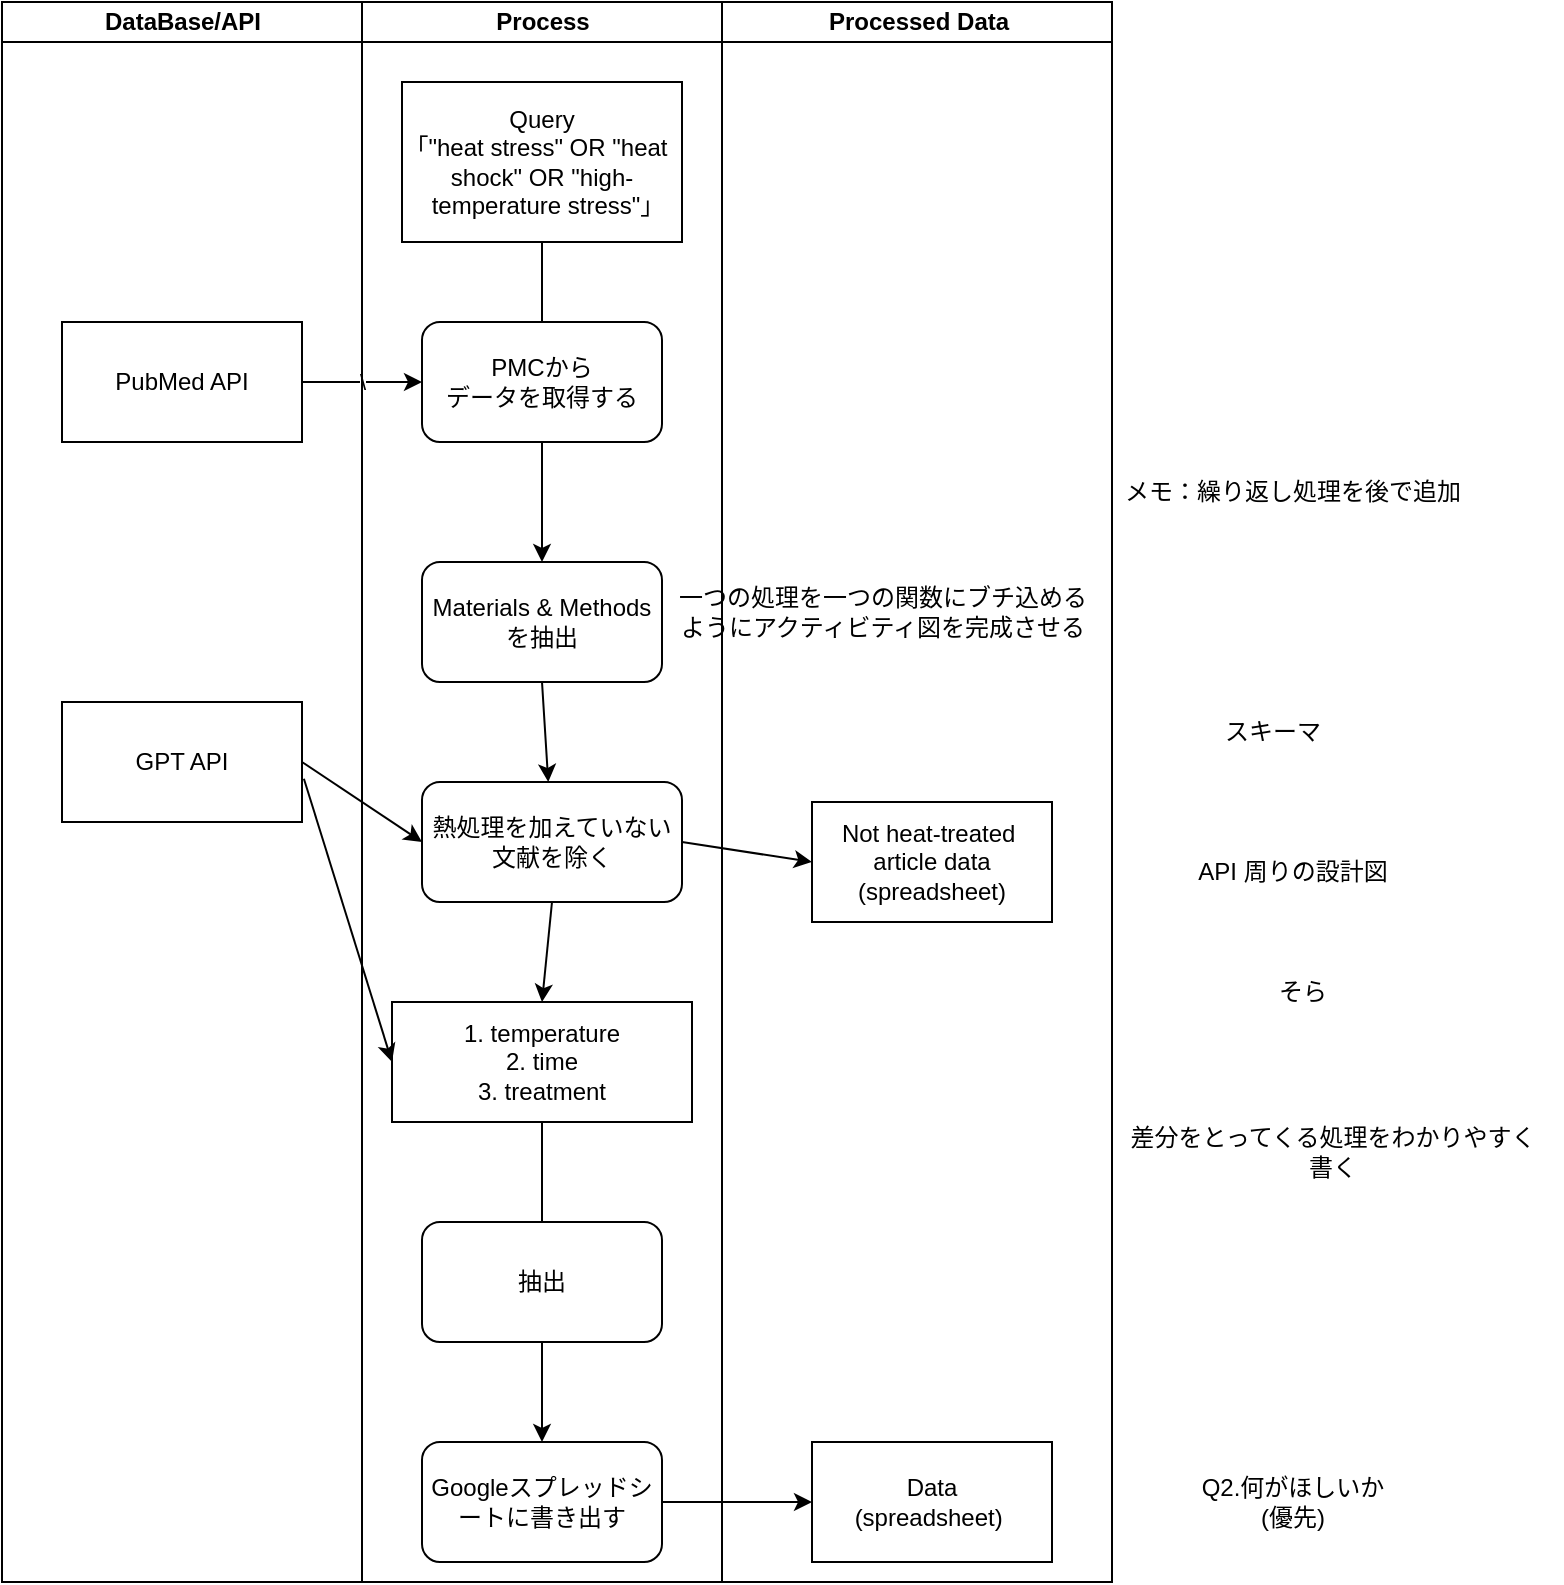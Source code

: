 <mxfile>
    <diagram id="XXfRp2zLRPGOdZGCUI0H" name="ページ1">
        <mxGraphModel dx="1404" dy="947" grid="1" gridSize="10" guides="1" tooltips="1" connect="1" arrows="1" fold="1" page="1" pageScale="1" pageWidth="827" pageHeight="1169" math="0" shadow="0">
            <root>
                <mxCell id="0"/>
                <mxCell id="1" parent="0"/>
                <mxCell id="25" value="DataBase/API" style="swimlane;startSize=20;html=1;fillColor=default;swimlaneFillColor=default;" parent="1" vertex="1">
                    <mxGeometry x="20" y="10" width="180" height="790" as="geometry"/>
                </mxCell>
                <mxCell id="2" value="PubMed API" style="rounded=0;whiteSpace=wrap;html=1;" parent="25" vertex="1">
                    <mxGeometry x="30" y="160" width="120" height="60" as="geometry"/>
                </mxCell>
                <mxCell id="46" value="GPT API" style="rounded=0;whiteSpace=wrap;html=1;" parent="25" vertex="1">
                    <mxGeometry x="30" y="350" width="120" height="60" as="geometry"/>
                </mxCell>
                <mxCell id="6" value="\\" style="endArrow=classic;html=1;exitX=1;exitY=0.5;exitDx=0;exitDy=0;entryX=0;entryY=0.5;entryDx=0;entryDy=0;" parent="1" source="2" target="4" edge="1">
                    <mxGeometry width="50" height="50" relative="1" as="geometry">
                        <mxPoint x="160" y="230" as="sourcePoint"/>
                        <mxPoint x="210" y="230" as="targetPoint"/>
                        <mxPoint as="offset"/>
                    </mxGeometry>
                </mxCell>
                <mxCell id="14" value="" style="endArrow=classic;html=1;exitX=1;exitY=0.5;exitDx=0;exitDy=0;entryX=0;entryY=0.5;entryDx=0;entryDy=0;" parent="1" source="12" target="15" edge="1">
                    <mxGeometry width="50" height="50" relative="1" as="geometry">
                        <mxPoint x="320" y="500" as="sourcePoint"/>
                        <mxPoint x="540" y="690" as="targetPoint"/>
                    </mxGeometry>
                </mxCell>
                <mxCell id="28" value="Process&lt;br&gt;" style="swimlane;startSize=20;html=1;" parent="1" vertex="1">
                    <mxGeometry x="200" y="10" width="180" height="790" as="geometry"/>
                </mxCell>
                <mxCell id="5" value="Query&lt;br&gt;｢&quot;heat stress&quot; OR &quot;heat shock&quot; OR &quot;high-temperature stress&quot;｣" style="rounded=0;whiteSpace=wrap;html=1;" parent="28" vertex="1">
                    <mxGeometry x="20" y="40" width="140" height="80" as="geometry"/>
                </mxCell>
                <mxCell id="7" value="" style="endArrow=none;html=1;entryX=0.5;entryY=1;entryDx=0;entryDy=0;exitX=0.5;exitY=0;exitDx=0;exitDy=0;" parent="28" source="4" target="5" edge="1">
                    <mxGeometry width="50" height="50" relative="1" as="geometry">
                        <mxPoint x="179" y="270" as="sourcePoint"/>
                        <mxPoint x="229" y="220" as="targetPoint"/>
                    </mxGeometry>
                </mxCell>
                <mxCell id="9" value="熱処理を加えていない文献を除く" style="rounded=1;whiteSpace=wrap;html=1;" parent="28" vertex="1">
                    <mxGeometry x="30" y="390" width="130" height="60" as="geometry"/>
                </mxCell>
                <mxCell id="4" value="PMCから&lt;br&gt;データを取得する" style="rounded=1;whiteSpace=wrap;html=1;" parent="28" vertex="1">
                    <mxGeometry x="30" y="160" width="120" height="60" as="geometry"/>
                </mxCell>
                <mxCell id="8" value="" style="endArrow=classic;html=1;exitX=0.5;exitY=1;exitDx=0;exitDy=0;entryX=0.5;entryY=0;entryDx=0;entryDy=0;" parent="28" source="4" target="33" edge="1">
                    <mxGeometry width="50" height="50" relative="1" as="geometry">
                        <mxPoint x="40" y="320" as="sourcePoint"/>
                        <mxPoint x="90" y="270" as="targetPoint"/>
                    </mxGeometry>
                </mxCell>
                <mxCell id="10" value="1. temperature&lt;br&gt;2. time&lt;br&gt;3. treatment" style="rounded=0;whiteSpace=wrap;html=1;" parent="28" vertex="1">
                    <mxGeometry x="15" y="500" width="150" height="60" as="geometry"/>
                </mxCell>
                <mxCell id="33" value="Materials &amp;amp; Methods&lt;br&gt;を抽出" style="rounded=1;whiteSpace=wrap;html=1;" parent="28" vertex="1">
                    <mxGeometry x="30" y="280" width="120" height="60" as="geometry"/>
                </mxCell>
                <mxCell id="34" value="" style="endArrow=classic;html=1;exitX=0.5;exitY=1;exitDx=0;exitDy=0;" parent="28" source="33" target="9" edge="1">
                    <mxGeometry width="50" height="50" relative="1" as="geometry">
                        <mxPoint x="100" y="230" as="sourcePoint"/>
                        <mxPoint x="100" y="270" as="targetPoint"/>
                    </mxGeometry>
                </mxCell>
                <mxCell id="35" value="" style="endArrow=classic;html=1;exitX=0.5;exitY=1;exitDx=0;exitDy=0;entryX=0.5;entryY=0;entryDx=0;entryDy=0;" parent="28" source="9" target="10" edge="1">
                    <mxGeometry width="50" height="50" relative="1" as="geometry">
                        <mxPoint x="100" y="330" as="sourcePoint"/>
                        <mxPoint x="100" y="400" as="targetPoint"/>
                    </mxGeometry>
                </mxCell>
                <mxCell id="12" value="Googleスプレッドシートに書き出す" style="rounded=1;whiteSpace=wrap;html=1;" parent="28" vertex="1">
                    <mxGeometry x="30" y="720" width="120" height="60" as="geometry"/>
                </mxCell>
                <mxCell id="45" value="" style="edgeStyle=none;html=1;" parent="28" source="44" target="12" edge="1">
                    <mxGeometry relative="1" as="geometry"/>
                </mxCell>
                <mxCell id="44" value="抽出" style="rounded=1;whiteSpace=wrap;html=1;" parent="28" vertex="1">
                    <mxGeometry x="30" y="610" width="120" height="60" as="geometry"/>
                </mxCell>
                <mxCell id="29" value="Processed Data" style="swimlane;startSize=20;html=1;" parent="1" vertex="1">
                    <mxGeometry x="380" y="10" width="195" height="790" as="geometry"/>
                </mxCell>
                <mxCell id="15" value="Data&lt;br&gt;(spreadsheet)&amp;nbsp;" style="rounded=0;whiteSpace=wrap;html=1;" parent="29" vertex="1">
                    <mxGeometry x="45" y="720" width="120" height="60" as="geometry"/>
                </mxCell>
                <mxCell id="32" value="Not heat-treated&amp;nbsp;&lt;br&gt;article data&lt;br&gt;(spreadsheet)" style="rounded=0;whiteSpace=wrap;html=1;" parent="29" vertex="1">
                    <mxGeometry x="45" y="400" width="120" height="60" as="geometry"/>
                </mxCell>
                <mxCell id="55" value="一つの処理を一つの関数にブチ込める&lt;br&gt;ようにアクティビティ図を完成させる" style="text;html=1;align=center;verticalAlign=middle;resizable=0;points=[];autosize=1;strokeColor=none;fillColor=none;" parent="29" vertex="1">
                    <mxGeometry x="-35" y="285" width="230" height="40" as="geometry"/>
                </mxCell>
                <mxCell id="31" value="" style="endArrow=classic;html=1;exitX=1;exitY=0.5;exitDx=0;exitDy=0;entryX=0;entryY=0.5;entryDx=0;entryDy=0;" parent="1" source="9" target="32" edge="1">
                    <mxGeometry width="50" height="50" relative="1" as="geometry">
                        <mxPoint x="460" y="305" as="sourcePoint"/>
                        <mxPoint x="420" y="360" as="targetPoint"/>
                    </mxGeometry>
                </mxCell>
                <mxCell id="16" value="API 周りの設計図" style="text;html=1;align=center;verticalAlign=middle;resizable=0;points=[];autosize=1;strokeColor=none;fillColor=none;" parent="1" vertex="1">
                    <mxGeometry x="605" y="430" width="120" height="30" as="geometry"/>
                </mxCell>
                <mxCell id="17" value="Q2.何がほしいか&lt;br&gt;(優先)" style="text;html=1;align=center;verticalAlign=middle;resizable=0;points=[];autosize=1;strokeColor=none;fillColor=none;" parent="1" vertex="1">
                    <mxGeometry x="610" y="740" width="110" height="40" as="geometry"/>
                </mxCell>
                <mxCell id="42" value="" style="endArrow=none;html=1;entryX=0.5;entryY=1;entryDx=0;entryDy=0;" parent="1" target="10" edge="1">
                    <mxGeometry width="50" height="50" relative="1" as="geometry">
                        <mxPoint x="290" y="620" as="sourcePoint"/>
                        <mxPoint x="290" y="650" as="targetPoint"/>
                    </mxGeometry>
                </mxCell>
                <mxCell id="48" value="" style="endArrow=classic;html=1;entryX=0;entryY=0.5;entryDx=0;entryDy=0;exitX=1.008;exitY=0.639;exitDx=0;exitDy=0;exitPerimeter=0;" parent="1" source="46" target="10" edge="1">
                    <mxGeometry width="50" height="50" relative="1" as="geometry">
                        <mxPoint x="160" y="500" as="sourcePoint"/>
                        <mxPoint x="240" y="330" as="targetPoint"/>
                    </mxGeometry>
                </mxCell>
                <mxCell id="49" value="メモ：繰り返し処理を後で追加" style="text;html=1;align=center;verticalAlign=middle;resizable=0;points=[];autosize=1;strokeColor=none;fillColor=none;" parent="1" vertex="1">
                    <mxGeometry x="570" y="240" width="190" height="30" as="geometry"/>
                </mxCell>
                <mxCell id="51" value="差分をとってくる処理をわかりやすく&lt;br&gt;書く" style="text;html=1;align=center;verticalAlign=middle;resizable=0;points=[];autosize=1;strokeColor=none;fillColor=none;" parent="1" vertex="1">
                    <mxGeometry x="570" y="565" width="230" height="40" as="geometry"/>
                </mxCell>
                <mxCell id="53" value="スキーマ" style="text;html=1;align=center;verticalAlign=middle;resizable=0;points=[];autosize=1;strokeColor=none;fillColor=none;" parent="1" vertex="1">
                    <mxGeometry x="620" y="360" width="70" height="30" as="geometry"/>
                </mxCell>
                <mxCell id="54" value="" style="endArrow=classic;html=1;entryX=0;entryY=0.5;entryDx=0;entryDy=0;exitX=1;exitY=0.5;exitDx=0;exitDy=0;" parent="1" source="46" target="9" edge="1">
                    <mxGeometry width="50" height="50" relative="1" as="geometry">
                        <mxPoint x="180.96" y="408.34" as="sourcePoint"/>
                        <mxPoint x="225" y="550" as="targetPoint"/>
                    </mxGeometry>
                </mxCell>
                <mxCell id="56" value="そら" style="text;html=1;align=center;verticalAlign=middle;resizable=0;points=[];autosize=1;strokeColor=none;fillColor=none;" vertex="1" parent="1">
                    <mxGeometry x="645" y="490" width="50" height="30" as="geometry"/>
                </mxCell>
            </root>
        </mxGraphModel>
    </diagram>
</mxfile>